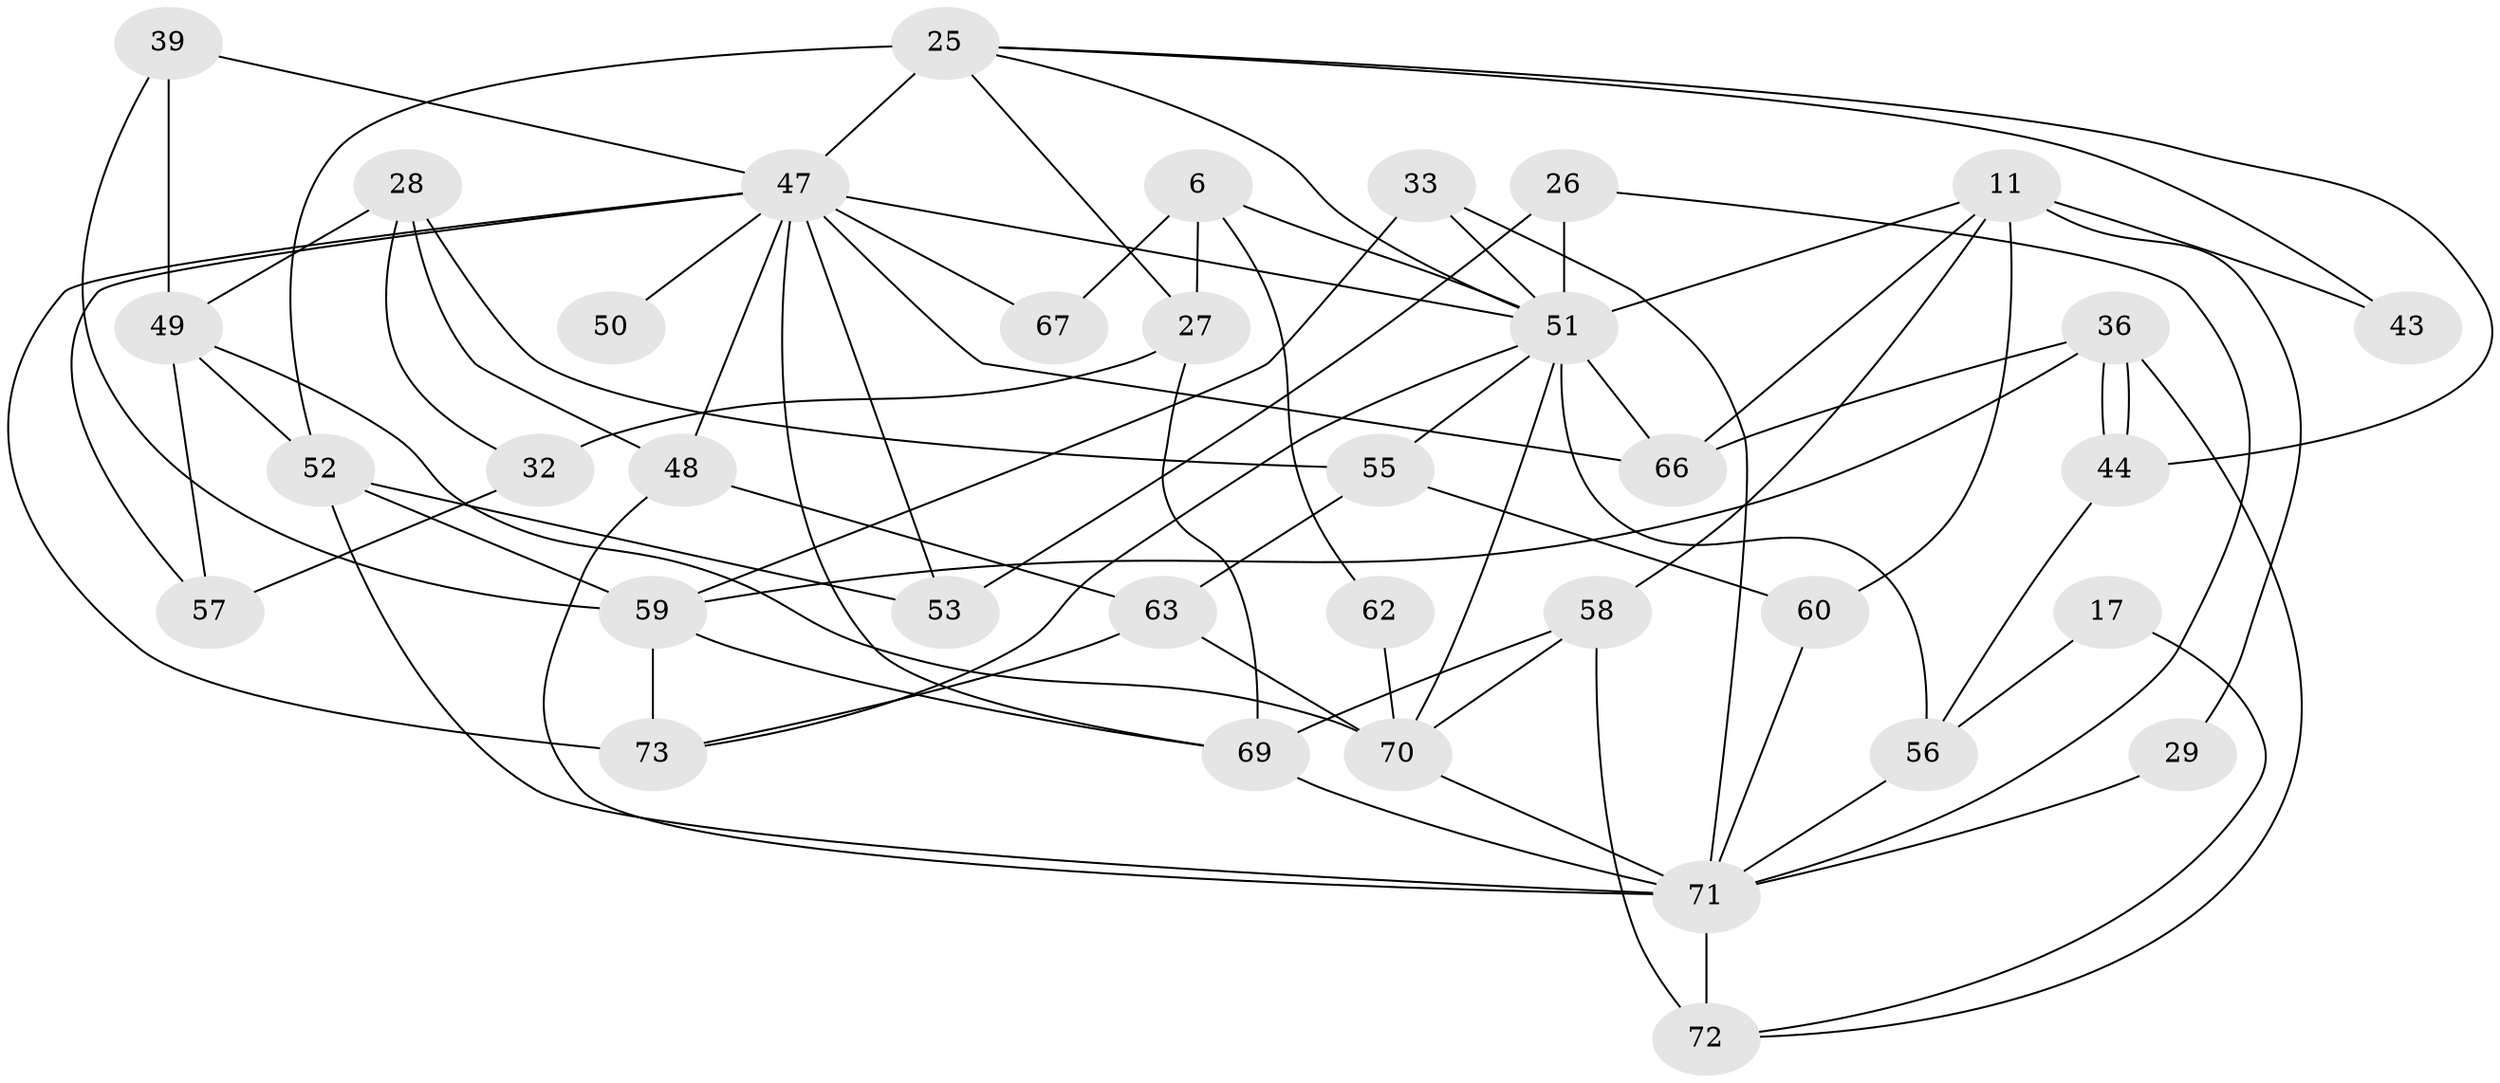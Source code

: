 // original degree distribution, {5: 0.1232876712328767, 4: 0.3424657534246575, 3: 0.2876712328767123, 8: 0.0136986301369863, 7: 0.0821917808219178, 2: 0.1095890410958904, 6: 0.0410958904109589}
// Generated by graph-tools (version 1.1) at 2025/50/03/09/25 04:50:23]
// undirected, 36 vertices, 78 edges
graph export_dot {
graph [start="1"]
  node [color=gray90,style=filled];
  6;
  11;
  17;
  25 [super="+13+22"];
  26 [super="+20"];
  27 [super="+9"];
  28;
  29;
  32;
  33;
  36;
  39;
  43;
  44;
  47 [super="+38+18+37"];
  48;
  49 [super="+14"];
  50;
  51 [super="+21+41"];
  52 [super="+12"];
  53 [super="+40"];
  55;
  56 [super="+31"];
  57;
  58 [super="+2"];
  59 [super="+34+16"];
  60 [super="+30"];
  62;
  63 [super="+23"];
  66 [super="+42"];
  67;
  69 [super="+64"];
  70 [super="+24+61"];
  71 [super="+46+8+68"];
  72 [super="+19"];
  73 [super="+5+54"];
  6 -- 62;
  6 -- 67;
  6 -- 27;
  6 -- 51;
  11 -- 60 [weight=2];
  11 -- 29;
  11 -- 43;
  11 -- 51;
  11 -- 66;
  11 -- 58;
  17 -- 56;
  17 -- 72;
  25 -- 44;
  25 -- 27;
  25 -- 51;
  25 -- 52 [weight=2];
  25 -- 43;
  25 -- 47 [weight=2];
  26 -- 51 [weight=3];
  26 -- 71;
  26 -- 53;
  27 -- 69;
  27 -- 32 [weight=2];
  28 -- 55;
  28 -- 48;
  28 -- 32;
  28 -- 49;
  29 -- 71;
  32 -- 57;
  33 -- 59;
  33 -- 51;
  33 -- 71;
  36 -- 44;
  36 -- 44;
  36 -- 72;
  36 -- 66;
  36 -- 59;
  39 -- 59;
  39 -- 49;
  39 -- 47;
  44 -- 56 [weight=2];
  47 -- 69 [weight=2];
  47 -- 66;
  47 -- 73 [weight=3];
  47 -- 50 [weight=2];
  47 -- 53 [weight=2];
  47 -- 51;
  47 -- 67;
  47 -- 48;
  47 -- 57;
  48 -- 63;
  48 -- 71;
  49 -- 70;
  49 -- 57;
  49 -- 52;
  51 -- 55;
  51 -- 66 [weight=2];
  51 -- 70 [weight=2];
  51 -- 56;
  51 -- 73;
  52 -- 59;
  52 -- 71;
  52 -- 53;
  55 -- 60;
  55 -- 63;
  56 -- 71 [weight=3];
  58 -- 72;
  58 -- 69;
  58 -- 70;
  59 -- 69 [weight=2];
  59 -- 73 [weight=2];
  60 -- 71 [weight=2];
  62 -- 70 [weight=2];
  63 -- 70 [weight=4];
  63 -- 73 [weight=3];
  69 -- 71 [weight=4];
  70 -- 71 [weight=2];
  71 -- 72 [weight=2];
}
